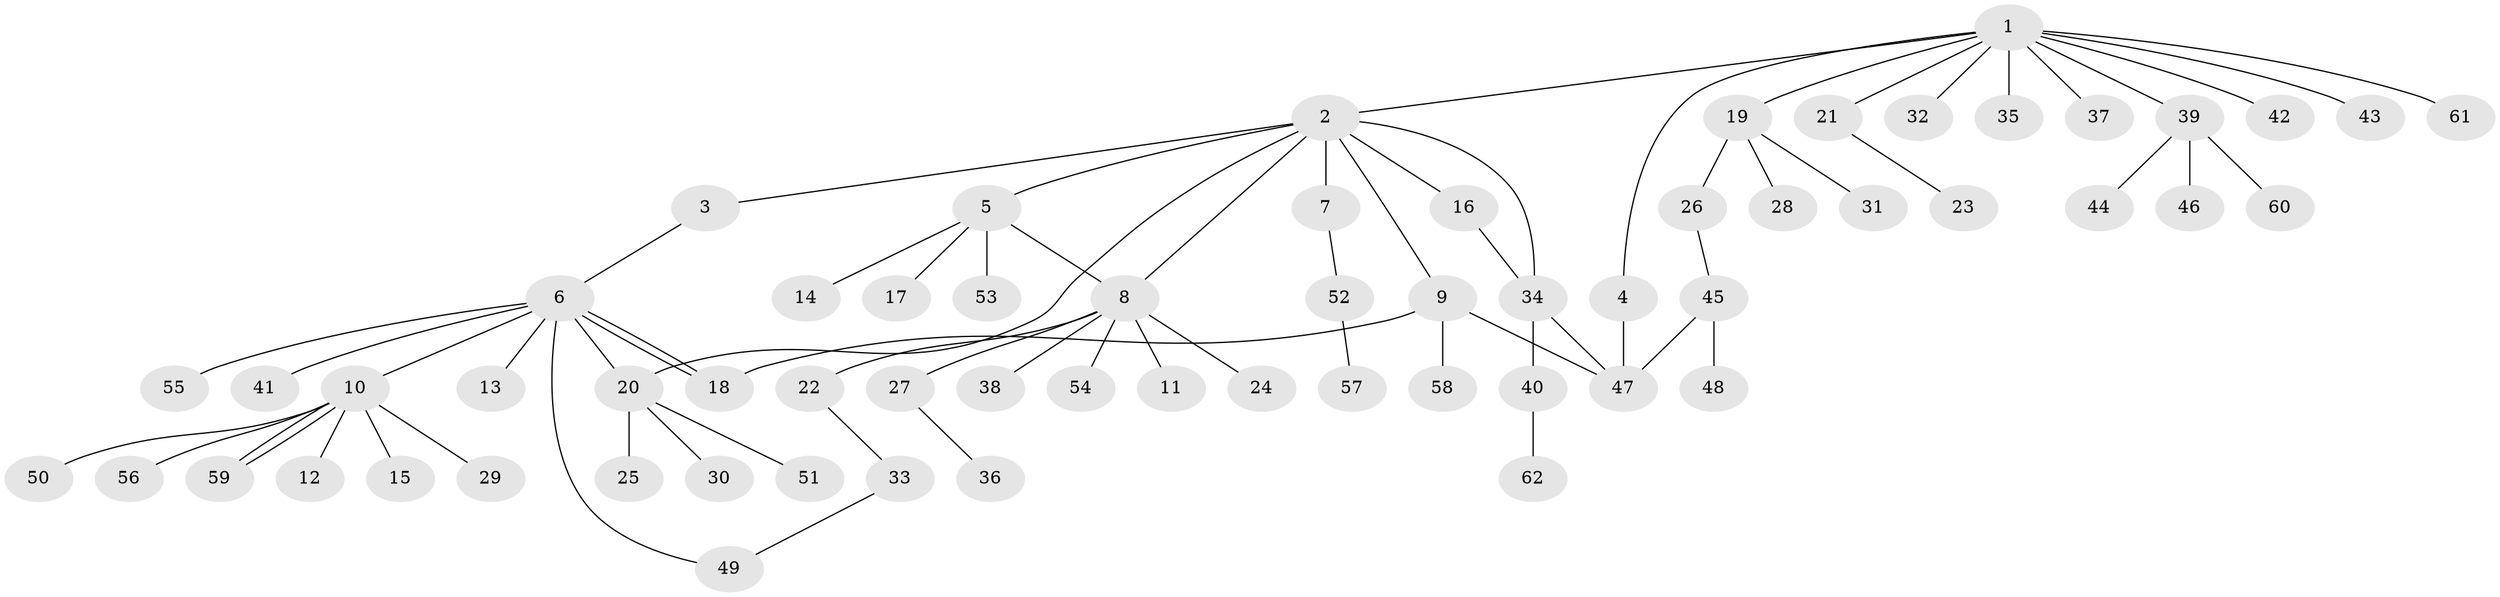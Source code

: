 // coarse degree distribution, {11: 0.021739130434782608, 8: 0.021739130434782608, 2: 0.13043478260869565, 4: 0.06521739130434782, 7: 0.06521739130434782, 1: 0.6086956521739131, 3: 0.06521739130434782, 5: 0.021739130434782608}
// Generated by graph-tools (version 1.1) at 2025/41/03/06/25 10:41:52]
// undirected, 62 vertices, 71 edges
graph export_dot {
graph [start="1"]
  node [color=gray90,style=filled];
  1;
  2;
  3;
  4;
  5;
  6;
  7;
  8;
  9;
  10;
  11;
  12;
  13;
  14;
  15;
  16;
  17;
  18;
  19;
  20;
  21;
  22;
  23;
  24;
  25;
  26;
  27;
  28;
  29;
  30;
  31;
  32;
  33;
  34;
  35;
  36;
  37;
  38;
  39;
  40;
  41;
  42;
  43;
  44;
  45;
  46;
  47;
  48;
  49;
  50;
  51;
  52;
  53;
  54;
  55;
  56;
  57;
  58;
  59;
  60;
  61;
  62;
  1 -- 2;
  1 -- 4;
  1 -- 19;
  1 -- 21;
  1 -- 32;
  1 -- 35;
  1 -- 37;
  1 -- 39;
  1 -- 42;
  1 -- 43;
  1 -- 61;
  2 -- 3;
  2 -- 5;
  2 -- 7;
  2 -- 8;
  2 -- 9;
  2 -- 16;
  2 -- 20;
  2 -- 34;
  3 -- 6;
  4 -- 47;
  5 -- 8;
  5 -- 14;
  5 -- 17;
  5 -- 53;
  6 -- 10;
  6 -- 13;
  6 -- 18;
  6 -- 18;
  6 -- 20;
  6 -- 41;
  6 -- 49;
  6 -- 55;
  7 -- 52;
  8 -- 11;
  8 -- 22;
  8 -- 24;
  8 -- 27;
  8 -- 38;
  8 -- 54;
  9 -- 18;
  9 -- 47;
  9 -- 58;
  10 -- 12;
  10 -- 15;
  10 -- 29;
  10 -- 50;
  10 -- 56;
  10 -- 59;
  10 -- 59;
  16 -- 34;
  19 -- 26;
  19 -- 28;
  19 -- 31;
  20 -- 25;
  20 -- 30;
  20 -- 51;
  21 -- 23;
  22 -- 33;
  26 -- 45;
  27 -- 36;
  33 -- 49;
  34 -- 40;
  34 -- 47;
  39 -- 44;
  39 -- 46;
  39 -- 60;
  40 -- 62;
  45 -- 47;
  45 -- 48;
  52 -- 57;
}
